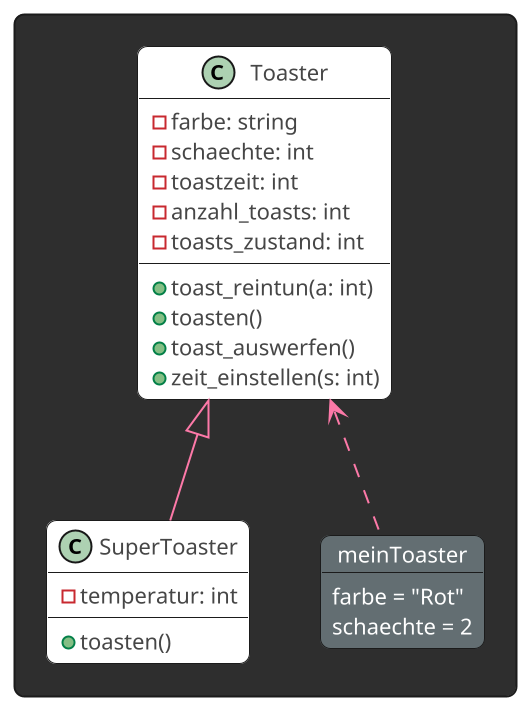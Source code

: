 @startuml Lernjob 3.5

!theme reddress-darkgreen
scale 2
skinparam {
    TitleFontColor #FFFFFF
    Shadowing false
    ArrowFontColor #FFFFFF
    ArrowFontSize 15
    ArrowColor #fd79a8
    roundcorner 10
    BackgroundColor #FFFFFFF
    ClassHeaderBackgroundColor #9E1981
    ClassBackgroundColor #FFFFFF
    ClassAttributeFontColor #464646
    ObjectAttributeFontColor #FFFFFF
    ObjectBackgroundColor #636e72
}

rectangle {
    ' Classes
    class Toaster {
        -farbe: string
        -schaechte: int
        -toastzeit: int 
        -anzahl_toasts: int
        -toasts_zustand: int

        +toast_reintun(a: int)
        +toasten()
        +toast_auswerfen()
        +zeit_einstellen(s: int)
    }
    class SuperToaster {
        -temperatur: int
        +toasten()
    }

    ' Inheritance
    Toaster <|-- SuperToaster

    ' Object creations
    object meinToaster {
        farbe = "Rot"
        schaechte = 2
    }


    ' Object associations
    Toaster <.. meinToaster
}
@enduml